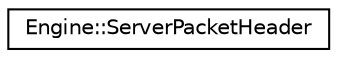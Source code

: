 digraph G
{
  edge [fontname="Helvetica",fontsize="10",labelfontname="Helvetica",labelfontsize="10"];
  node [fontname="Helvetica",fontsize="10",shape=record];
  rankdir="LR";
  Node1 [label="Engine::ServerPacketHeader",height=0.2,width=0.4,color="black", fillcolor="white", style="filled",URL="$struct_engine_1_1_server_packet_header.html"];
}
